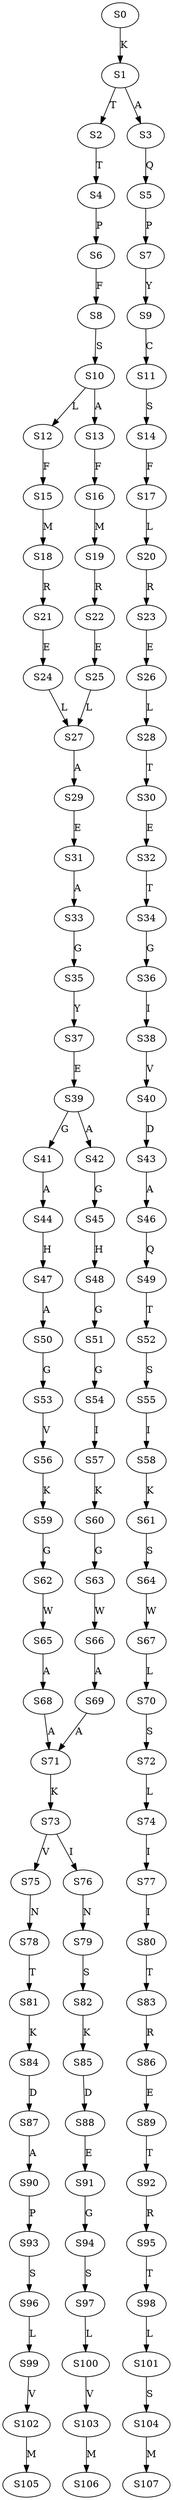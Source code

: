 strict digraph  {
	S0 -> S1 [ label = K ];
	S1 -> S2 [ label = T ];
	S1 -> S3 [ label = A ];
	S2 -> S4 [ label = T ];
	S3 -> S5 [ label = Q ];
	S4 -> S6 [ label = P ];
	S5 -> S7 [ label = P ];
	S6 -> S8 [ label = F ];
	S7 -> S9 [ label = Y ];
	S8 -> S10 [ label = S ];
	S9 -> S11 [ label = C ];
	S10 -> S12 [ label = L ];
	S10 -> S13 [ label = A ];
	S11 -> S14 [ label = S ];
	S12 -> S15 [ label = F ];
	S13 -> S16 [ label = F ];
	S14 -> S17 [ label = F ];
	S15 -> S18 [ label = M ];
	S16 -> S19 [ label = M ];
	S17 -> S20 [ label = L ];
	S18 -> S21 [ label = R ];
	S19 -> S22 [ label = R ];
	S20 -> S23 [ label = R ];
	S21 -> S24 [ label = E ];
	S22 -> S25 [ label = E ];
	S23 -> S26 [ label = E ];
	S24 -> S27 [ label = L ];
	S25 -> S27 [ label = L ];
	S26 -> S28 [ label = L ];
	S27 -> S29 [ label = A ];
	S28 -> S30 [ label = T ];
	S29 -> S31 [ label = E ];
	S30 -> S32 [ label = E ];
	S31 -> S33 [ label = A ];
	S32 -> S34 [ label = T ];
	S33 -> S35 [ label = G ];
	S34 -> S36 [ label = G ];
	S35 -> S37 [ label = Y ];
	S36 -> S38 [ label = I ];
	S37 -> S39 [ label = E ];
	S38 -> S40 [ label = V ];
	S39 -> S41 [ label = G ];
	S39 -> S42 [ label = A ];
	S40 -> S43 [ label = D ];
	S41 -> S44 [ label = A ];
	S42 -> S45 [ label = G ];
	S43 -> S46 [ label = A ];
	S44 -> S47 [ label = H ];
	S45 -> S48 [ label = H ];
	S46 -> S49 [ label = Q ];
	S47 -> S50 [ label = A ];
	S48 -> S51 [ label = G ];
	S49 -> S52 [ label = T ];
	S50 -> S53 [ label = G ];
	S51 -> S54 [ label = G ];
	S52 -> S55 [ label = S ];
	S53 -> S56 [ label = V ];
	S54 -> S57 [ label = I ];
	S55 -> S58 [ label = I ];
	S56 -> S59 [ label = K ];
	S57 -> S60 [ label = K ];
	S58 -> S61 [ label = K ];
	S59 -> S62 [ label = G ];
	S60 -> S63 [ label = G ];
	S61 -> S64 [ label = S ];
	S62 -> S65 [ label = W ];
	S63 -> S66 [ label = W ];
	S64 -> S67 [ label = W ];
	S65 -> S68 [ label = A ];
	S66 -> S69 [ label = A ];
	S67 -> S70 [ label = L ];
	S68 -> S71 [ label = A ];
	S69 -> S71 [ label = A ];
	S70 -> S72 [ label = S ];
	S71 -> S73 [ label = K ];
	S72 -> S74 [ label = L ];
	S73 -> S75 [ label = V ];
	S73 -> S76 [ label = I ];
	S74 -> S77 [ label = I ];
	S75 -> S78 [ label = N ];
	S76 -> S79 [ label = N ];
	S77 -> S80 [ label = I ];
	S78 -> S81 [ label = T ];
	S79 -> S82 [ label = S ];
	S80 -> S83 [ label = T ];
	S81 -> S84 [ label = K ];
	S82 -> S85 [ label = K ];
	S83 -> S86 [ label = R ];
	S84 -> S87 [ label = D ];
	S85 -> S88 [ label = D ];
	S86 -> S89 [ label = E ];
	S87 -> S90 [ label = A ];
	S88 -> S91 [ label = E ];
	S89 -> S92 [ label = T ];
	S90 -> S93 [ label = P ];
	S91 -> S94 [ label = G ];
	S92 -> S95 [ label = R ];
	S93 -> S96 [ label = S ];
	S94 -> S97 [ label = S ];
	S95 -> S98 [ label = T ];
	S96 -> S99 [ label = L ];
	S97 -> S100 [ label = L ];
	S98 -> S101 [ label = L ];
	S99 -> S102 [ label = V ];
	S100 -> S103 [ label = V ];
	S101 -> S104 [ label = S ];
	S102 -> S105 [ label = M ];
	S103 -> S106 [ label = M ];
	S104 -> S107 [ label = M ];
}
